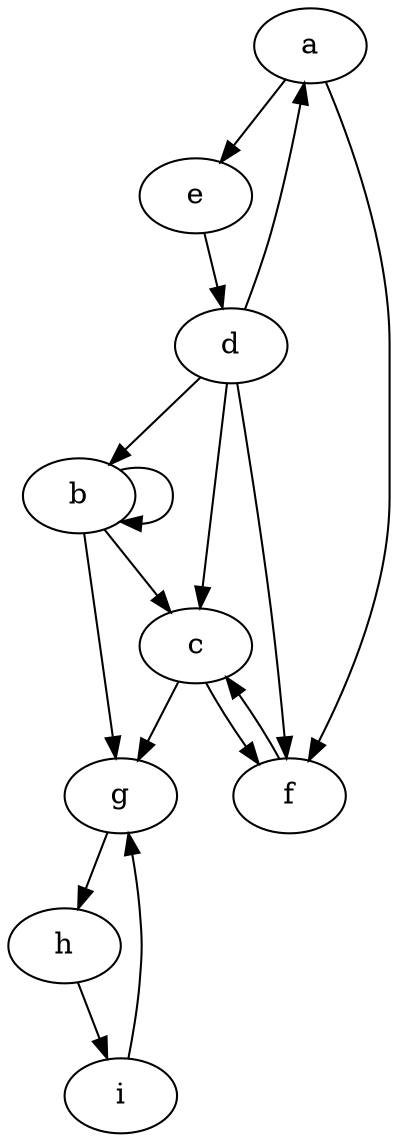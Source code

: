 // grafo completo simples
digraph G {
    a -> {e f};
    b -> {b c g};
    c -> {g f};
    d -> {f c b a}; 
    e -> {d};
    f -> {c};
    g -> {h};
    h -> {i};
    i -> {g}; 
}

